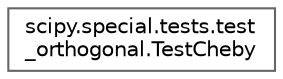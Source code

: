 digraph "Graphical Class Hierarchy"
{
 // LATEX_PDF_SIZE
  bgcolor="transparent";
  edge [fontname=Helvetica,fontsize=10,labelfontname=Helvetica,labelfontsize=10];
  node [fontname=Helvetica,fontsize=10,shape=box,height=0.2,width=0.4];
  rankdir="LR";
  Node0 [id="Node000000",label="scipy.special.tests.test\l_orthogonal.TestCheby",height=0.2,width=0.4,color="grey40", fillcolor="white", style="filled",URL="$d0/dc5/classscipy_1_1special_1_1tests_1_1test__orthogonal_1_1TestCheby.html",tooltip=" "];
}
